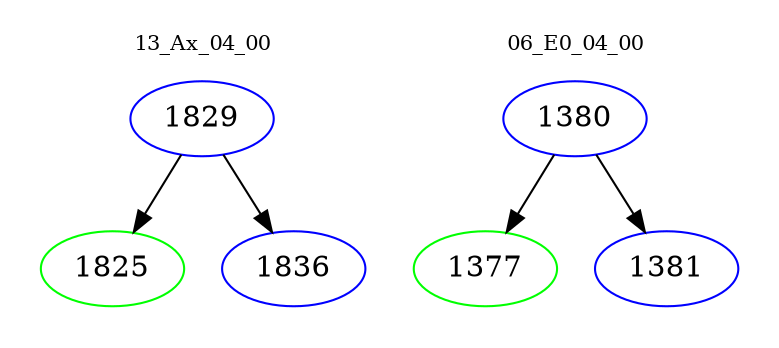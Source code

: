 digraph{
subgraph cluster_0 {
color = white
label = "13_Ax_04_00";
fontsize=10;
T0_1829 [label="1829", color="blue"]
T0_1829 -> T0_1825 [color="black"]
T0_1825 [label="1825", color="green"]
T0_1829 -> T0_1836 [color="black"]
T0_1836 [label="1836", color="blue"]
}
subgraph cluster_1 {
color = white
label = "06_E0_04_00";
fontsize=10;
T1_1380 [label="1380", color="blue"]
T1_1380 -> T1_1377 [color="black"]
T1_1377 [label="1377", color="green"]
T1_1380 -> T1_1381 [color="black"]
T1_1381 [label="1381", color="blue"]
}
}
